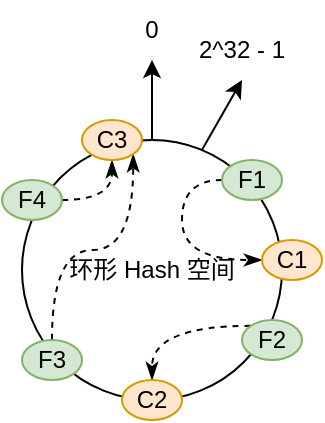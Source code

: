 <mxfile version="22.1.21" type="device" pages="7">
  <diagram name="第 1 页" id="7RT-A2x196tDRc7NvJxO">
    <mxGraphModel dx="690" dy="669" grid="1" gridSize="10" guides="1" tooltips="1" connect="1" arrows="1" fold="1" page="1" pageScale="1" pageWidth="827" pageHeight="1169" math="0" shadow="0">
      <root>
        <mxCell id="0" />
        <mxCell id="1" parent="0" />
        <mxCell id="qVjcu_orwlr8iD31ImXi-3" style="edgeStyle=orthogonalEdgeStyle;rounded=0;orthogonalLoop=1;jettySize=auto;html=1;exitX=0.5;exitY=0;exitDx=0;exitDy=0;" edge="1" parent="1" source="qVjcu_orwlr8iD31ImXi-1">
          <mxGeometry relative="1" as="geometry">
            <mxPoint x="375" y="240" as="targetPoint" />
          </mxGeometry>
        </mxCell>
        <mxCell id="qVjcu_orwlr8iD31ImXi-1" value="" style="ellipse;whiteSpace=wrap;html=1;aspect=fixed;" vertex="1" parent="1">
          <mxGeometry x="310" y="280" width="130" height="130" as="geometry" />
        </mxCell>
        <mxCell id="qVjcu_orwlr8iD31ImXi-2" value="环形 Hash 空间" style="text;html=1;strokeColor=none;fillColor=none;align=center;verticalAlign=middle;whiteSpace=wrap;rounded=0;" vertex="1" parent="1">
          <mxGeometry x="330" y="330" width="90" height="30" as="geometry" />
        </mxCell>
        <mxCell id="qVjcu_orwlr8iD31ImXi-5" value="0" style="text;html=1;strokeColor=none;fillColor=none;align=center;verticalAlign=middle;whiteSpace=wrap;rounded=0;" vertex="1" parent="1">
          <mxGeometry x="345" y="210" width="60" height="30" as="geometry" />
        </mxCell>
        <mxCell id="qVjcu_orwlr8iD31ImXi-6" value="2^32 - 1" style="text;html=1;strokeColor=none;fillColor=none;align=center;verticalAlign=middle;whiteSpace=wrap;rounded=0;" vertex="1" parent="1">
          <mxGeometry x="390" y="220" width="60" height="30" as="geometry" />
        </mxCell>
        <mxCell id="qVjcu_orwlr8iD31ImXi-7" value="" style="endArrow=classic;html=1;rounded=0;exitX=0.692;exitY=0.038;exitDx=0;exitDy=0;exitPerimeter=0;" edge="1" parent="1" source="qVjcu_orwlr8iD31ImXi-1">
          <mxGeometry width="50" height="50" relative="1" as="geometry">
            <mxPoint x="330" y="370" as="sourcePoint" />
            <mxPoint x="420" y="250" as="targetPoint" />
          </mxGeometry>
        </mxCell>
        <mxCell id="qVjcu_orwlr8iD31ImXi-25" style="edgeStyle=orthogonalEdgeStyle;rounded=0;orthogonalLoop=1;jettySize=auto;html=1;exitX=0;exitY=0.5;exitDx=0;exitDy=0;entryX=0;entryY=0.5;entryDx=0;entryDy=0;curved=1;dashed=1;endArrow=classicThin;endFill=1;" edge="1" parent="1" source="qVjcu_orwlr8iD31ImXi-9" target="qVjcu_orwlr8iD31ImXi-13">
          <mxGeometry relative="1" as="geometry" />
        </mxCell>
        <mxCell id="qVjcu_orwlr8iD31ImXi-9" value="F1" style="ellipse;whiteSpace=wrap;html=1;fillColor=#d5e8d4;strokeColor=#82b366;" vertex="1" parent="1">
          <mxGeometry x="410" y="290" width="30" height="20" as="geometry" />
        </mxCell>
        <mxCell id="qVjcu_orwlr8iD31ImXi-26" style="edgeStyle=orthogonalEdgeStyle;rounded=0;orthogonalLoop=1;jettySize=auto;html=1;exitX=0;exitY=0;exitDx=0;exitDy=0;entryX=0.5;entryY=0;entryDx=0;entryDy=0;dashed=1;curved=1;endArrow=classicThin;endFill=1;" edge="1" parent="1" source="qVjcu_orwlr8iD31ImXi-10" target="qVjcu_orwlr8iD31ImXi-14">
          <mxGeometry relative="1" as="geometry" />
        </mxCell>
        <mxCell id="qVjcu_orwlr8iD31ImXi-10" value="F2" style="ellipse;whiteSpace=wrap;html=1;fillColor=#d5e8d4;strokeColor=#82b366;" vertex="1" parent="1">
          <mxGeometry x="420" y="370" width="30" height="20" as="geometry" />
        </mxCell>
        <mxCell id="qVjcu_orwlr8iD31ImXi-24" style="edgeStyle=orthogonalEdgeStyle;rounded=0;orthogonalLoop=1;jettySize=auto;html=1;exitX=0.5;exitY=0;exitDx=0;exitDy=0;entryX=1;entryY=1;entryDx=0;entryDy=0;dashed=1;curved=1;endArrow=classicThin;endFill=1;" edge="1" parent="1" source="qVjcu_orwlr8iD31ImXi-11" target="qVjcu_orwlr8iD31ImXi-15">
          <mxGeometry relative="1" as="geometry" />
        </mxCell>
        <mxCell id="qVjcu_orwlr8iD31ImXi-11" value="F3" style="ellipse;whiteSpace=wrap;html=1;fillColor=#d5e8d4;strokeColor=#82b366;" vertex="1" parent="1">
          <mxGeometry x="310" y="380" width="30" height="20" as="geometry" />
        </mxCell>
        <mxCell id="qVjcu_orwlr8iD31ImXi-23" style="edgeStyle=orthogonalEdgeStyle;rounded=0;orthogonalLoop=1;jettySize=auto;html=1;exitX=1;exitY=0.5;exitDx=0;exitDy=0;entryX=0.5;entryY=1;entryDx=0;entryDy=0;curved=1;dashed=1;endArrow=classicThin;endFill=1;" edge="1" parent="1" source="qVjcu_orwlr8iD31ImXi-12" target="qVjcu_orwlr8iD31ImXi-15">
          <mxGeometry relative="1" as="geometry" />
        </mxCell>
        <mxCell id="qVjcu_orwlr8iD31ImXi-12" value="F4" style="ellipse;whiteSpace=wrap;html=1;fillColor=#d5e8d4;strokeColor=#82b366;" vertex="1" parent="1">
          <mxGeometry x="300" y="300" width="30" height="20" as="geometry" />
        </mxCell>
        <mxCell id="qVjcu_orwlr8iD31ImXi-13" value="C1" style="ellipse;whiteSpace=wrap;html=1;fillColor=#ffe6cc;strokeColor=#d79b00;" vertex="1" parent="1">
          <mxGeometry x="430" y="330" width="30" height="20" as="geometry" />
        </mxCell>
        <mxCell id="qVjcu_orwlr8iD31ImXi-14" value="C2" style="ellipse;whiteSpace=wrap;html=1;fillColor=#ffe6cc;strokeColor=#d79b00;" vertex="1" parent="1">
          <mxGeometry x="360" y="400" width="30" height="20" as="geometry" />
        </mxCell>
        <mxCell id="qVjcu_orwlr8iD31ImXi-15" value="C3" style="ellipse;whiteSpace=wrap;html=1;fillColor=#ffe6cc;strokeColor=#d79b00;" vertex="1" parent="1">
          <mxGeometry x="340" y="270" width="30" height="20" as="geometry" />
        </mxCell>
      </root>
    </mxGraphModel>
  </diagram>
  <diagram id="5KVMffLRVkKbKDs6k12g" name="第 2 页">
    <mxGraphModel dx="690" dy="669" grid="1" gridSize="10" guides="1" tooltips="1" connect="1" arrows="1" fold="1" page="1" pageScale="1" pageWidth="827" pageHeight="1169" math="0" shadow="0">
      <root>
        <mxCell id="0" />
        <mxCell id="1" parent="0" />
        <mxCell id="YKao_FRafX6baycP1nrq-1" style="edgeStyle=orthogonalEdgeStyle;rounded=0;orthogonalLoop=1;jettySize=auto;html=1;exitX=0.5;exitY=0;exitDx=0;exitDy=0;" edge="1" parent="1" source="YKao_FRafX6baycP1nrq-2">
          <mxGeometry relative="1" as="geometry">
            <mxPoint x="375" y="240" as="targetPoint" />
          </mxGeometry>
        </mxCell>
        <mxCell id="YKao_FRafX6baycP1nrq-2" value="" style="ellipse;whiteSpace=wrap;html=1;aspect=fixed;" vertex="1" parent="1">
          <mxGeometry x="310" y="280" width="130" height="130" as="geometry" />
        </mxCell>
        <mxCell id="YKao_FRafX6baycP1nrq-3" value="环形 Hash 空间" style="text;html=1;strokeColor=none;fillColor=none;align=center;verticalAlign=middle;whiteSpace=wrap;rounded=0;" vertex="1" parent="1">
          <mxGeometry x="330" y="330" width="90" height="30" as="geometry" />
        </mxCell>
        <mxCell id="YKao_FRafX6baycP1nrq-4" value="0" style="text;html=1;strokeColor=none;fillColor=none;align=center;verticalAlign=middle;whiteSpace=wrap;rounded=0;" vertex="1" parent="1">
          <mxGeometry x="345" y="210" width="60" height="30" as="geometry" />
        </mxCell>
        <mxCell id="YKao_FRafX6baycP1nrq-5" value="2^32 - 1" style="text;html=1;strokeColor=none;fillColor=none;align=center;verticalAlign=middle;whiteSpace=wrap;rounded=0;" vertex="1" parent="1">
          <mxGeometry x="390" y="220" width="60" height="30" as="geometry" />
        </mxCell>
        <mxCell id="YKao_FRafX6baycP1nrq-6" value="" style="endArrow=classic;html=1;rounded=0;exitX=0.692;exitY=0.038;exitDx=0;exitDy=0;exitPerimeter=0;" edge="1" parent="1" source="YKao_FRafX6baycP1nrq-2">
          <mxGeometry width="50" height="50" relative="1" as="geometry">
            <mxPoint x="330" y="370" as="sourcePoint" />
            <mxPoint x="420" y="250" as="targetPoint" />
          </mxGeometry>
        </mxCell>
        <mxCell id="YKao_FRafX6baycP1nrq-7" style="edgeStyle=orthogonalEdgeStyle;rounded=0;orthogonalLoop=1;jettySize=auto;html=1;exitX=0;exitY=0.5;exitDx=0;exitDy=0;entryX=0;entryY=0;entryDx=0;entryDy=0;curved=1;dashed=1;endArrow=classicThin;endFill=1;" edge="1" parent="1" source="YKao_FRafX6baycP1nrq-8" target="YKao_FRafX6baycP1nrq-16">
          <mxGeometry relative="1" as="geometry" />
        </mxCell>
        <mxCell id="YKao_FRafX6baycP1nrq-8" value="F1" style="ellipse;whiteSpace=wrap;html=1;fillColor=#d5e8d4;strokeColor=#82b366;" vertex="1" parent="1">
          <mxGeometry x="410" y="290" width="30" height="20" as="geometry" />
        </mxCell>
        <mxCell id="YKao_FRafX6baycP1nrq-9" style="edgeStyle=orthogonalEdgeStyle;rounded=0;orthogonalLoop=1;jettySize=auto;html=1;exitX=0;exitY=0;exitDx=0;exitDy=0;entryX=0.5;entryY=0;entryDx=0;entryDy=0;dashed=1;curved=1;endArrow=classicThin;endFill=1;" edge="1" parent="1" source="YKao_FRafX6baycP1nrq-10" target="YKao_FRafX6baycP1nrq-16">
          <mxGeometry relative="1" as="geometry" />
        </mxCell>
        <mxCell id="YKao_FRafX6baycP1nrq-10" value="F2" style="ellipse;whiteSpace=wrap;html=1;fillColor=#d5e8d4;strokeColor=#82b366;" vertex="1" parent="1">
          <mxGeometry x="420" y="370" width="30" height="20" as="geometry" />
        </mxCell>
        <mxCell id="YKao_FRafX6baycP1nrq-11" style="edgeStyle=orthogonalEdgeStyle;rounded=0;orthogonalLoop=1;jettySize=auto;html=1;exitX=0.5;exitY=0;exitDx=0;exitDy=0;entryX=1;entryY=1;entryDx=0;entryDy=0;dashed=1;curved=1;endArrow=classicThin;endFill=1;" edge="1" parent="1" source="YKao_FRafX6baycP1nrq-12" target="YKao_FRafX6baycP1nrq-17">
          <mxGeometry relative="1" as="geometry" />
        </mxCell>
        <mxCell id="YKao_FRafX6baycP1nrq-12" value="F3" style="ellipse;whiteSpace=wrap;html=1;fillColor=#d5e8d4;strokeColor=#82b366;" vertex="1" parent="1">
          <mxGeometry x="310" y="380" width="30" height="20" as="geometry" />
        </mxCell>
        <mxCell id="YKao_FRafX6baycP1nrq-13" style="edgeStyle=orthogonalEdgeStyle;rounded=0;orthogonalLoop=1;jettySize=auto;html=1;exitX=1;exitY=0.5;exitDx=0;exitDy=0;entryX=0.5;entryY=1;entryDx=0;entryDy=0;curved=1;dashed=1;endArrow=classicThin;endFill=1;" edge="1" parent="1" source="YKao_FRafX6baycP1nrq-14" target="YKao_FRafX6baycP1nrq-17">
          <mxGeometry relative="1" as="geometry" />
        </mxCell>
        <mxCell id="YKao_FRafX6baycP1nrq-14" value="F4" style="ellipse;whiteSpace=wrap;html=1;fillColor=#d5e8d4;strokeColor=#82b366;" vertex="1" parent="1">
          <mxGeometry x="300" y="300" width="30" height="20" as="geometry" />
        </mxCell>
        <mxCell id="YKao_FRafX6baycP1nrq-15" value="C1" style="ellipse;whiteSpace=wrap;html=1;fillColor=#f5f5f5;strokeColor=#666666;fontColor=#333333;" vertex="1" parent="1">
          <mxGeometry x="430" y="330" width="30" height="20" as="geometry" />
        </mxCell>
        <mxCell id="YKao_FRafX6baycP1nrq-16" value="C2" style="ellipse;whiteSpace=wrap;html=1;fillColor=#ffe6cc;strokeColor=#d79b00;" vertex="1" parent="1">
          <mxGeometry x="360" y="400" width="30" height="20" as="geometry" />
        </mxCell>
        <mxCell id="YKao_FRafX6baycP1nrq-17" value="C3" style="ellipse;whiteSpace=wrap;html=1;fillColor=#ffe6cc;strokeColor=#d79b00;" vertex="1" parent="1">
          <mxGeometry x="340" y="270" width="30" height="20" as="geometry" />
        </mxCell>
        <mxCell id="YKao_FRafX6baycP1nrq-18" value="C1 宕机&lt;br&gt;摘除节点" style="text;html=1;strokeColor=none;fillColor=none;align=center;verticalAlign=middle;whiteSpace=wrap;rounded=0;" vertex="1" parent="1">
          <mxGeometry x="460" y="325" width="60" height="30" as="geometry" />
        </mxCell>
      </root>
    </mxGraphModel>
  </diagram>
  <diagram id="Dj4DrGOzJp7w6wtMYpVx" name="第 3 页">
    <mxGraphModel dx="690" dy="669" grid="1" gridSize="10" guides="1" tooltips="1" connect="1" arrows="1" fold="1" page="1" pageScale="1" pageWidth="827" pageHeight="1169" math="0" shadow="0">
      <root>
        <mxCell id="0" />
        <mxCell id="1" parent="0" />
        <mxCell id="uck6pMvDtRB_QYlou0p2-1" style="edgeStyle=orthogonalEdgeStyle;rounded=0;orthogonalLoop=1;jettySize=auto;html=1;exitX=0.5;exitY=0;exitDx=0;exitDy=0;" edge="1" parent="1" source="uck6pMvDtRB_QYlou0p2-2">
          <mxGeometry relative="1" as="geometry">
            <mxPoint x="375" y="240" as="targetPoint" />
          </mxGeometry>
        </mxCell>
        <mxCell id="uck6pMvDtRB_QYlou0p2-2" value="" style="ellipse;whiteSpace=wrap;html=1;aspect=fixed;" vertex="1" parent="1">
          <mxGeometry x="310" y="280" width="130" height="130" as="geometry" />
        </mxCell>
        <mxCell id="uck6pMvDtRB_QYlou0p2-3" value="环形 Hash 空间" style="text;html=1;strokeColor=none;fillColor=none;align=center;verticalAlign=middle;whiteSpace=wrap;rounded=0;" vertex="1" parent="1">
          <mxGeometry x="330" y="330" width="90" height="30" as="geometry" />
        </mxCell>
        <mxCell id="uck6pMvDtRB_QYlou0p2-4" value="0" style="text;html=1;strokeColor=none;fillColor=none;align=center;verticalAlign=middle;whiteSpace=wrap;rounded=0;" vertex="1" parent="1">
          <mxGeometry x="345" y="210" width="60" height="30" as="geometry" />
        </mxCell>
        <mxCell id="uck6pMvDtRB_QYlou0p2-5" value="2^32 - 1" style="text;html=1;strokeColor=none;fillColor=none;align=center;verticalAlign=middle;whiteSpace=wrap;rounded=0;" vertex="1" parent="1">
          <mxGeometry x="390" y="220" width="60" height="30" as="geometry" />
        </mxCell>
        <mxCell id="uck6pMvDtRB_QYlou0p2-6" value="" style="endArrow=classic;html=1;rounded=0;exitX=0.692;exitY=0.038;exitDx=0;exitDy=0;exitPerimeter=0;" edge="1" parent="1" source="uck6pMvDtRB_QYlou0p2-2">
          <mxGeometry width="50" height="50" relative="1" as="geometry">
            <mxPoint x="330" y="370" as="sourcePoint" />
            <mxPoint x="420" y="250" as="targetPoint" />
          </mxGeometry>
        </mxCell>
        <mxCell id="uck6pMvDtRB_QYlou0p2-7" style="edgeStyle=orthogonalEdgeStyle;rounded=0;orthogonalLoop=1;jettySize=auto;html=1;exitX=0;exitY=0.5;exitDx=0;exitDy=0;entryX=0;entryY=0.5;entryDx=0;entryDy=0;curved=1;dashed=1;endArrow=classicThin;endFill=1;" edge="1" parent="1" source="uck6pMvDtRB_QYlou0p2-8" target="uck6pMvDtRB_QYlou0p2-15">
          <mxGeometry relative="1" as="geometry" />
        </mxCell>
        <mxCell id="uck6pMvDtRB_QYlou0p2-8" value="F1" style="ellipse;whiteSpace=wrap;html=1;fillColor=#d5e8d4;strokeColor=#82b366;" vertex="1" parent="1">
          <mxGeometry x="410" y="290" width="30" height="20" as="geometry" />
        </mxCell>
        <mxCell id="uck6pMvDtRB_QYlou0p2-9" style="edgeStyle=orthogonalEdgeStyle;rounded=0;orthogonalLoop=1;jettySize=auto;html=1;exitX=0;exitY=0;exitDx=0;exitDy=0;entryX=0.5;entryY=0;entryDx=0;entryDy=0;dashed=1;curved=1;endArrow=classicThin;endFill=1;" edge="1" parent="1" source="uck6pMvDtRB_QYlou0p2-10" target="uck6pMvDtRB_QYlou0p2-16">
          <mxGeometry relative="1" as="geometry" />
        </mxCell>
        <mxCell id="uck6pMvDtRB_QYlou0p2-10" value="F2" style="ellipse;whiteSpace=wrap;html=1;fillColor=#d5e8d4;strokeColor=#82b366;" vertex="1" parent="1">
          <mxGeometry x="420" y="370" width="30" height="20" as="geometry" />
        </mxCell>
        <mxCell id="uck6pMvDtRB_QYlou0p2-11" style="edgeStyle=orthogonalEdgeStyle;rounded=0;orthogonalLoop=1;jettySize=auto;html=1;exitX=0.5;exitY=0;exitDx=0;exitDy=0;entryX=1;entryY=0.5;entryDx=0;entryDy=0;dashed=1;curved=1;endArrow=classicThin;endFill=1;" edge="1" parent="1" source="uck6pMvDtRB_QYlou0p2-12" target="uck6pMvDtRB_QYlou0p2-18">
          <mxGeometry relative="1" as="geometry">
            <Array as="points">
              <mxPoint x="350" y="380" />
              <mxPoint x="350" y="350" />
            </Array>
          </mxGeometry>
        </mxCell>
        <mxCell id="uck6pMvDtRB_QYlou0p2-12" value="F3" style="ellipse;whiteSpace=wrap;html=1;fillColor=#d5e8d4;strokeColor=#82b366;" vertex="1" parent="1">
          <mxGeometry x="310" y="380" width="30" height="20" as="geometry" />
        </mxCell>
        <mxCell id="uck6pMvDtRB_QYlou0p2-13" style="edgeStyle=orthogonalEdgeStyle;rounded=0;orthogonalLoop=1;jettySize=auto;html=1;exitX=1;exitY=0.5;exitDx=0;exitDy=0;entryX=0.5;entryY=1;entryDx=0;entryDy=0;curved=1;dashed=1;endArrow=classicThin;endFill=1;" edge="1" parent="1" source="uck6pMvDtRB_QYlou0p2-14" target="uck6pMvDtRB_QYlou0p2-17">
          <mxGeometry relative="1" as="geometry" />
        </mxCell>
        <mxCell id="uck6pMvDtRB_QYlou0p2-14" value="F4" style="ellipse;whiteSpace=wrap;html=1;fillColor=#d5e8d4;strokeColor=#82b366;" vertex="1" parent="1">
          <mxGeometry x="300" y="300" width="30" height="20" as="geometry" />
        </mxCell>
        <mxCell id="uck6pMvDtRB_QYlou0p2-15" value="C1" style="ellipse;whiteSpace=wrap;html=1;fillColor=#ffe6cc;strokeColor=#d79b00;" vertex="1" parent="1">
          <mxGeometry x="430" y="330" width="30" height="20" as="geometry" />
        </mxCell>
        <mxCell id="uck6pMvDtRB_QYlou0p2-16" value="C2" style="ellipse;whiteSpace=wrap;html=1;fillColor=#ffe6cc;strokeColor=#d79b00;" vertex="1" parent="1">
          <mxGeometry x="360" y="400" width="30" height="20" as="geometry" />
        </mxCell>
        <mxCell id="uck6pMvDtRB_QYlou0p2-17" value="C3" style="ellipse;whiteSpace=wrap;html=1;fillColor=#ffe6cc;strokeColor=#d79b00;" vertex="1" parent="1">
          <mxGeometry x="340" y="270" width="30" height="20" as="geometry" />
        </mxCell>
        <mxCell id="uck6pMvDtRB_QYlou0p2-18" value="C4" style="ellipse;whiteSpace=wrap;html=1;fillColor=#ffe6cc;strokeColor=#d79b00;" vertex="1" parent="1">
          <mxGeometry x="290" y="340" width="30" height="20" as="geometry" />
        </mxCell>
      </root>
    </mxGraphModel>
  </diagram>
  <diagram id="DjKMuKKgRcvaukufR7tV" name="第 4 页">
    <mxGraphModel dx="690" dy="669" grid="1" gridSize="10" guides="1" tooltips="1" connect="1" arrows="1" fold="1" page="1" pageScale="1" pageWidth="827" pageHeight="1169" math="0" shadow="0">
      <root>
        <mxCell id="0" />
        <mxCell id="1" parent="0" />
        <mxCell id="7Bt0YS9L6A7gNUwBivGn-1" style="edgeStyle=orthogonalEdgeStyle;rounded=0;orthogonalLoop=1;jettySize=auto;html=1;exitX=0.5;exitY=0;exitDx=0;exitDy=0;" edge="1" parent="1" source="7Bt0YS9L6A7gNUwBivGn-2">
          <mxGeometry relative="1" as="geometry">
            <mxPoint x="375" y="240" as="targetPoint" />
          </mxGeometry>
        </mxCell>
        <mxCell id="7Bt0YS9L6A7gNUwBivGn-2" value="" style="ellipse;whiteSpace=wrap;html=1;aspect=fixed;" vertex="1" parent="1">
          <mxGeometry x="310" y="280" width="130" height="130" as="geometry" />
        </mxCell>
        <mxCell id="7Bt0YS9L6A7gNUwBivGn-3" value="环形 Hash 空间" style="text;html=1;strokeColor=none;fillColor=none;align=center;verticalAlign=middle;whiteSpace=wrap;rounded=0;" vertex="1" parent="1">
          <mxGeometry x="330" y="330" width="90" height="30" as="geometry" />
        </mxCell>
        <mxCell id="7Bt0YS9L6A7gNUwBivGn-4" value="0" style="text;html=1;strokeColor=none;fillColor=none;align=center;verticalAlign=middle;whiteSpace=wrap;rounded=0;" vertex="1" parent="1">
          <mxGeometry x="345" y="210" width="60" height="30" as="geometry" />
        </mxCell>
        <mxCell id="7Bt0YS9L6A7gNUwBivGn-5" value="2^32 - 1" style="text;html=1;strokeColor=none;fillColor=none;align=center;verticalAlign=middle;whiteSpace=wrap;rounded=0;" vertex="1" parent="1">
          <mxGeometry x="390" y="220" width="60" height="30" as="geometry" />
        </mxCell>
        <mxCell id="7Bt0YS9L6A7gNUwBivGn-6" value="" style="endArrow=classic;html=1;rounded=0;exitX=0.692;exitY=0.038;exitDx=0;exitDy=0;exitPerimeter=0;" edge="1" parent="1" source="7Bt0YS9L6A7gNUwBivGn-2">
          <mxGeometry width="50" height="50" relative="1" as="geometry">
            <mxPoint x="330" y="370" as="sourcePoint" />
            <mxPoint x="420" y="250" as="targetPoint" />
          </mxGeometry>
        </mxCell>
        <mxCell id="7Bt0YS9L6A7gNUwBivGn-7" style="edgeStyle=orthogonalEdgeStyle;rounded=0;orthogonalLoop=1;jettySize=auto;html=1;exitX=0;exitY=0.5;exitDx=0;exitDy=0;entryX=0;entryY=0.5;entryDx=0;entryDy=0;curved=1;dashed=1;endArrow=classicThin;endFill=1;" edge="1" parent="1" source="7Bt0YS9L6A7gNUwBivGn-8" target="7Bt0YS9L6A7gNUwBivGn-15">
          <mxGeometry relative="1" as="geometry" />
        </mxCell>
        <mxCell id="7Bt0YS9L6A7gNUwBivGn-8" value="F1" style="ellipse;whiteSpace=wrap;html=1;fillColor=#d5e8d4;strokeColor=#82b366;" vertex="1" parent="1">
          <mxGeometry x="410" y="290" width="30" height="20" as="geometry" />
        </mxCell>
        <mxCell id="7Bt0YS9L6A7gNUwBivGn-9" style="edgeStyle=orthogonalEdgeStyle;rounded=0;orthogonalLoop=1;jettySize=auto;html=1;exitX=0;exitY=0;exitDx=0;exitDy=0;dashed=1;curved=1;endArrow=classicThin;endFill=1;entryX=1;entryY=1;entryDx=0;entryDy=0;" edge="1" parent="1" source="7Bt0YS9L6A7gNUwBivGn-10" target="7Bt0YS9L6A7gNUwBivGn-17">
          <mxGeometry relative="1" as="geometry">
            <mxPoint x="360" y="300" as="targetPoint" />
          </mxGeometry>
        </mxCell>
        <mxCell id="7Bt0YS9L6A7gNUwBivGn-10" value="F2" style="ellipse;whiteSpace=wrap;html=1;fillColor=#d5e8d4;strokeColor=#82b366;" vertex="1" parent="1">
          <mxGeometry x="420" y="370" width="30" height="20" as="geometry" />
        </mxCell>
        <mxCell id="7Bt0YS9L6A7gNUwBivGn-11" style="edgeStyle=orthogonalEdgeStyle;rounded=0;orthogonalLoop=1;jettySize=auto;html=1;exitX=0.5;exitY=0;exitDx=0;exitDy=0;entryX=0.5;entryY=1;entryDx=0;entryDy=0;dashed=1;curved=1;endArrow=classicThin;endFill=1;" edge="1" parent="1" source="7Bt0YS9L6A7gNUwBivGn-12" target="7Bt0YS9L6A7gNUwBivGn-17">
          <mxGeometry relative="1" as="geometry" />
        </mxCell>
        <mxCell id="7Bt0YS9L6A7gNUwBivGn-12" value="F3" style="ellipse;whiteSpace=wrap;html=1;fillColor=#d5e8d4;strokeColor=#82b366;" vertex="1" parent="1">
          <mxGeometry x="310" y="380" width="30" height="20" as="geometry" />
        </mxCell>
        <mxCell id="7Bt0YS9L6A7gNUwBivGn-13" style="edgeStyle=orthogonalEdgeStyle;rounded=0;orthogonalLoop=1;jettySize=auto;html=1;exitX=1;exitY=0.5;exitDx=0;exitDy=0;entryX=0;entryY=1;entryDx=0;entryDy=0;curved=1;dashed=1;endArrow=classicThin;endFill=1;" edge="1" parent="1" source="7Bt0YS9L6A7gNUwBivGn-14" target="7Bt0YS9L6A7gNUwBivGn-17">
          <mxGeometry relative="1" as="geometry" />
        </mxCell>
        <mxCell id="7Bt0YS9L6A7gNUwBivGn-14" value="F4" style="ellipse;whiteSpace=wrap;html=1;fillColor=#d5e8d4;strokeColor=#82b366;" vertex="1" parent="1">
          <mxGeometry x="300" y="300" width="30" height="20" as="geometry" />
        </mxCell>
        <mxCell id="7Bt0YS9L6A7gNUwBivGn-15" value="C1" style="ellipse;whiteSpace=wrap;html=1;fillColor=#ffe6cc;strokeColor=#d79b00;" vertex="1" parent="1">
          <mxGeometry x="430" y="330" width="30" height="20" as="geometry" />
        </mxCell>
        <mxCell id="7Bt0YS9L6A7gNUwBivGn-16" value="C2" style="ellipse;whiteSpace=wrap;html=1;fillColor=#f5f5f5;strokeColor=#666666;fontColor=#333333;" vertex="1" parent="1">
          <mxGeometry x="360" y="400" width="30" height="20" as="geometry" />
        </mxCell>
        <mxCell id="7Bt0YS9L6A7gNUwBivGn-17" value="C3" style="ellipse;whiteSpace=wrap;html=1;fillColor=#ffe6cc;strokeColor=#d79b00;" vertex="1" parent="1">
          <mxGeometry x="340" y="270" width="30" height="20" as="geometry" />
        </mxCell>
        <mxCell id="gnLTC_npADNgIFrUc21k-1" value="C2 宕机&lt;br&gt;摘除节点" style="text;html=1;strokeColor=none;fillColor=none;align=center;verticalAlign=middle;whiteSpace=wrap;rounded=0;" vertex="1" parent="1">
          <mxGeometry x="345" y="420" width="60" height="30" as="geometry" />
        </mxCell>
      </root>
    </mxGraphModel>
  </diagram>
  <diagram id="46P4LFMJdzFxSfOJRhQ7" name="第 5 页">
    <mxGraphModel dx="690" dy="669" grid="1" gridSize="10" guides="1" tooltips="1" connect="1" arrows="1" fold="1" page="1" pageScale="1" pageWidth="827" pageHeight="1169" math="0" shadow="0">
      <root>
        <mxCell id="0" />
        <mxCell id="1" parent="0" />
        <mxCell id="LZtvuwCvgc8B9TzXAMR_-1" style="edgeStyle=orthogonalEdgeStyle;rounded=0;orthogonalLoop=1;jettySize=auto;html=1;exitX=0.5;exitY=0;exitDx=0;exitDy=0;" edge="1" parent="1" source="LZtvuwCvgc8B9TzXAMR_-2">
          <mxGeometry relative="1" as="geometry">
            <mxPoint x="375" y="240" as="targetPoint" />
          </mxGeometry>
        </mxCell>
        <mxCell id="LZtvuwCvgc8B9TzXAMR_-2" value="" style="ellipse;whiteSpace=wrap;html=1;aspect=fixed;" vertex="1" parent="1">
          <mxGeometry x="310" y="280" width="130" height="130" as="geometry" />
        </mxCell>
        <mxCell id="LZtvuwCvgc8B9TzXAMR_-3" value="环形 Hash 空间" style="text;html=1;strokeColor=none;fillColor=none;align=center;verticalAlign=middle;whiteSpace=wrap;rounded=0;" vertex="1" parent="1">
          <mxGeometry x="330" y="330" width="90" height="30" as="geometry" />
        </mxCell>
        <mxCell id="LZtvuwCvgc8B9TzXAMR_-4" value="0" style="text;html=1;strokeColor=none;fillColor=none;align=center;verticalAlign=middle;whiteSpace=wrap;rounded=0;" vertex="1" parent="1">
          <mxGeometry x="345" y="210" width="60" height="30" as="geometry" />
        </mxCell>
        <mxCell id="LZtvuwCvgc8B9TzXAMR_-5" value="2^32 - 1" style="text;html=1;strokeColor=none;fillColor=none;align=center;verticalAlign=middle;whiteSpace=wrap;rounded=0;" vertex="1" parent="1">
          <mxGeometry x="390" y="220" width="60" height="30" as="geometry" />
        </mxCell>
        <mxCell id="LZtvuwCvgc8B9TzXAMR_-6" value="" style="endArrow=classic;html=1;rounded=0;exitX=0.692;exitY=0.038;exitDx=0;exitDy=0;exitPerimeter=0;" edge="1" parent="1" source="LZtvuwCvgc8B9TzXAMR_-2">
          <mxGeometry width="50" height="50" relative="1" as="geometry">
            <mxPoint x="330" y="370" as="sourcePoint" />
            <mxPoint x="420" y="250" as="targetPoint" />
          </mxGeometry>
        </mxCell>
        <mxCell id="LZtvuwCvgc8B9TzXAMR_-8" value="C1" style="ellipse;whiteSpace=wrap;html=1;fillColor=#ffe6cc;strokeColor=#d79b00;" vertex="1" parent="1">
          <mxGeometry x="410" y="290" width="30" height="20" as="geometry" />
        </mxCell>
        <mxCell id="LZtvuwCvgc8B9TzXAMR_-10" value="C3" style="ellipse;whiteSpace=wrap;html=1;fillColor=#ffe6cc;strokeColor=#d79b00;" vertex="1" parent="1">
          <mxGeometry x="420" y="370" width="30" height="20" as="geometry" />
        </mxCell>
        <mxCell id="LZtvuwCvgc8B9TzXAMR_-19" style="edgeStyle=orthogonalEdgeStyle;rounded=0;orthogonalLoop=1;jettySize=auto;html=1;exitX=0.5;exitY=0;exitDx=0;exitDy=0;entryX=0;entryY=1;entryDx=0;entryDy=0;curved=1;endArrow=classicThin;endFill=1;dashed=1;" edge="1" parent="1" source="LZtvuwCvgc8B9TzXAMR_-12" target="LZtvuwCvgc8B9TzXAMR_-8">
          <mxGeometry relative="1" as="geometry" />
        </mxCell>
        <mxCell id="LZtvuwCvgc8B9TzXAMR_-12" value="F2" style="ellipse;whiteSpace=wrap;html=1;fillColor=#d5e8d4;strokeColor=#82b366;" vertex="1" parent="1">
          <mxGeometry x="310" y="380" width="30" height="20" as="geometry" />
        </mxCell>
        <mxCell id="LZtvuwCvgc8B9TzXAMR_-20" style="edgeStyle=orthogonalEdgeStyle;rounded=0;orthogonalLoop=1;jettySize=auto;html=1;exitX=1;exitY=0.5;exitDx=0;exitDy=0;entryX=0;entryY=1;entryDx=0;entryDy=0;curved=1;dashed=1;endArrow=classicThin;endFill=1;" edge="1" parent="1" source="LZtvuwCvgc8B9TzXAMR_-14" target="LZtvuwCvgc8B9TzXAMR_-8">
          <mxGeometry relative="1" as="geometry" />
        </mxCell>
        <mxCell id="LZtvuwCvgc8B9TzXAMR_-14" value="F3" style="ellipse;whiteSpace=wrap;html=1;fillColor=#d5e8d4;strokeColor=#82b366;" vertex="1" parent="1">
          <mxGeometry x="300" y="300" width="30" height="20" as="geometry" />
        </mxCell>
        <mxCell id="LZtvuwCvgc8B9TzXAMR_-15" value="C2" style="ellipse;whiteSpace=wrap;html=1;fillColor=#ffe6cc;strokeColor=#d79b00;" vertex="1" parent="1">
          <mxGeometry x="430" y="330" width="30" height="20" as="geometry" />
        </mxCell>
        <mxCell id="LZtvuwCvgc8B9TzXAMR_-18" style="edgeStyle=orthogonalEdgeStyle;rounded=0;orthogonalLoop=1;jettySize=auto;html=1;exitX=0.5;exitY=0;exitDx=0;exitDy=0;entryX=0.5;entryY=1;entryDx=0;entryDy=0;curved=1;dashed=1;endArrow=classicThin;endFill=1;" edge="1" parent="1" source="LZtvuwCvgc8B9TzXAMR_-16" target="LZtvuwCvgc8B9TzXAMR_-8">
          <mxGeometry relative="1" as="geometry" />
        </mxCell>
        <mxCell id="LZtvuwCvgc8B9TzXAMR_-16" value="F1" style="ellipse;whiteSpace=wrap;html=1;fillColor=#d5e8d4;strokeColor=#82b366;" vertex="1" parent="1">
          <mxGeometry x="360" y="400" width="30" height="20" as="geometry" />
        </mxCell>
        <mxCell id="LZtvuwCvgc8B9TzXAMR_-21" style="edgeStyle=orthogonalEdgeStyle;rounded=0;orthogonalLoop=1;jettySize=auto;html=1;exitX=1;exitY=1;exitDx=0;exitDy=0;entryX=0;entryY=0.5;entryDx=0;entryDy=0;curved=1;endArrow=classicThin;endFill=1;dashed=1;" edge="1" parent="1" source="LZtvuwCvgc8B9TzXAMR_-17" target="LZtvuwCvgc8B9TzXAMR_-8">
          <mxGeometry relative="1" as="geometry" />
        </mxCell>
        <mxCell id="LZtvuwCvgc8B9TzXAMR_-17" value="F4" style="ellipse;whiteSpace=wrap;html=1;fillColor=#d5e8d4;strokeColor=#82b366;" vertex="1" parent="1">
          <mxGeometry x="340" y="270" width="30" height="20" as="geometry" />
        </mxCell>
      </root>
    </mxGraphModel>
  </diagram>
  <diagram id="ATMB6tJzHybDKsjN4Ho0" name="第 6 页">
    <mxGraphModel dx="690" dy="669" grid="1" gridSize="10" guides="1" tooltips="1" connect="1" arrows="1" fold="1" page="1" pageScale="1" pageWidth="827" pageHeight="1169" math="0" shadow="0">
      <root>
        <mxCell id="0" />
        <mxCell id="1" parent="0" />
        <mxCell id="1ZgghK_T12NUH7L1KVpU-1" style="edgeStyle=orthogonalEdgeStyle;rounded=0;orthogonalLoop=1;jettySize=auto;html=1;exitX=0.5;exitY=0;exitDx=0;exitDy=0;" edge="1" parent="1" source="1ZgghK_T12NUH7L1KVpU-2">
          <mxGeometry relative="1" as="geometry">
            <mxPoint x="375" y="240" as="targetPoint" />
          </mxGeometry>
        </mxCell>
        <mxCell id="1ZgghK_T12NUH7L1KVpU-2" value="" style="ellipse;whiteSpace=wrap;html=1;aspect=fixed;" vertex="1" parent="1">
          <mxGeometry x="310" y="280" width="130" height="130" as="geometry" />
        </mxCell>
        <mxCell id="1ZgghK_T12NUH7L1KVpU-3" value="环形 Hash 空间" style="text;html=1;strokeColor=none;fillColor=none;align=center;verticalAlign=middle;whiteSpace=wrap;rounded=0;" vertex="1" parent="1">
          <mxGeometry x="330" y="330" width="90" height="30" as="geometry" />
        </mxCell>
        <mxCell id="1ZgghK_T12NUH7L1KVpU-4" value="0" style="text;html=1;strokeColor=none;fillColor=none;align=center;verticalAlign=middle;whiteSpace=wrap;rounded=0;" vertex="1" parent="1">
          <mxGeometry x="345" y="210" width="60" height="30" as="geometry" />
        </mxCell>
        <mxCell id="1ZgghK_T12NUH7L1KVpU-5" value="2^32 - 1" style="text;html=1;strokeColor=none;fillColor=none;align=center;verticalAlign=middle;whiteSpace=wrap;rounded=0;" vertex="1" parent="1">
          <mxGeometry x="390" y="220" width="60" height="30" as="geometry" />
        </mxCell>
        <mxCell id="1ZgghK_T12NUH7L1KVpU-6" value="" style="endArrow=classic;html=1;rounded=0;exitX=0.692;exitY=0.038;exitDx=0;exitDy=0;exitPerimeter=0;" edge="1" parent="1" source="1ZgghK_T12NUH7L1KVpU-2">
          <mxGeometry width="50" height="50" relative="1" as="geometry">
            <mxPoint x="330" y="370" as="sourcePoint" />
            <mxPoint x="420" y="250" as="targetPoint" />
          </mxGeometry>
        </mxCell>
        <mxCell id="1ZgghK_T12NUH7L1KVpU-7" value="C1" style="ellipse;whiteSpace=wrap;html=1;fillColor=#ffe6cc;strokeColor=#d79b00;" vertex="1" parent="1">
          <mxGeometry x="410" y="290" width="30" height="20" as="geometry" />
        </mxCell>
        <mxCell id="1ZgghK_T12NUH7L1KVpU-8" value="C3" style="ellipse;whiteSpace=wrap;html=1;fillColor=#ffe6cc;strokeColor=#d79b00;" vertex="1" parent="1">
          <mxGeometry x="420" y="370" width="30" height="20" as="geometry" />
        </mxCell>
        <mxCell id="1ZgghK_T12NUH7L1KVpU-23" style="edgeStyle=orthogonalEdgeStyle;rounded=0;orthogonalLoop=1;jettySize=auto;html=1;exitX=1;exitY=0;exitDx=0;exitDy=0;entryX=1;entryY=0.5;entryDx=0;entryDy=0;curved=1;endArrow=classicThin;endFill=1;dashed=1;" edge="1" parent="1" source="1ZgghK_T12NUH7L1KVpU-10" target="1ZgghK_T12NUH7L1KVpU-22">
          <mxGeometry relative="1" as="geometry">
            <Array as="points">
              <mxPoint x="350" y="383" />
              <mxPoint x="350" y="360" />
            </Array>
          </mxGeometry>
        </mxCell>
        <mxCell id="1ZgghK_T12NUH7L1KVpU-10" value="F2" style="ellipse;whiteSpace=wrap;html=1;fillColor=#d5e8d4;strokeColor=#82b366;" vertex="1" parent="1">
          <mxGeometry x="310" y="380" width="30" height="20" as="geometry" />
        </mxCell>
        <mxCell id="1ZgghK_T12NUH7L1KVpU-25" style="edgeStyle=orthogonalEdgeStyle;rounded=0;orthogonalLoop=1;jettySize=auto;html=1;exitX=1;exitY=0.5;exitDx=0;exitDy=0;entryX=1;entryY=0.5;entryDx=0;entryDy=0;curved=1;dashed=1;endArrow=classicThin;endFill=1;" edge="1" parent="1" source="1ZgghK_T12NUH7L1KVpU-12" target="1ZgghK_T12NUH7L1KVpU-24">
          <mxGeometry relative="1" as="geometry" />
        </mxCell>
        <mxCell id="1ZgghK_T12NUH7L1KVpU-12" value="F3" style="ellipse;whiteSpace=wrap;html=1;fillColor=#d5e8d4;strokeColor=#82b366;" vertex="1" parent="1">
          <mxGeometry x="300" y="320" width="30" height="20" as="geometry" />
        </mxCell>
        <mxCell id="1ZgghK_T12NUH7L1KVpU-13" value="C2" style="ellipse;whiteSpace=wrap;html=1;fillColor=#ffe6cc;strokeColor=#d79b00;" vertex="1" parent="1">
          <mxGeometry x="430" y="330" width="30" height="20" as="geometry" />
        </mxCell>
        <mxCell id="1ZgghK_T12NUH7L1KVpU-21" style="edgeStyle=orthogonalEdgeStyle;rounded=0;orthogonalLoop=1;jettySize=auto;html=1;exitX=0.5;exitY=0;exitDx=0;exitDy=0;entryX=0.5;entryY=0;entryDx=0;entryDy=0;curved=1;dashed=1;endArrow=classicThin;endFill=1;" edge="1" parent="1" source="1ZgghK_T12NUH7L1KVpU-15" target="1ZgghK_T12NUH7L1KVpU-18">
          <mxGeometry relative="1" as="geometry">
            <Array as="points">
              <mxPoint x="390" y="380" />
              <mxPoint x="355" y="380" />
            </Array>
          </mxGeometry>
        </mxCell>
        <mxCell id="1ZgghK_T12NUH7L1KVpU-15" value="F1" style="ellipse;whiteSpace=wrap;html=1;fillColor=#d5e8d4;strokeColor=#82b366;" vertex="1" parent="1">
          <mxGeometry x="375" y="400" width="30" height="20" as="geometry" />
        </mxCell>
        <mxCell id="1ZgghK_T12NUH7L1KVpU-33" style="edgeStyle=orthogonalEdgeStyle;rounded=0;orthogonalLoop=1;jettySize=auto;html=1;exitX=0.5;exitY=1;exitDx=0;exitDy=0;entryX=0;entryY=0.5;entryDx=0;entryDy=0;dashed=1;endArrow=classicThin;endFill=1;curved=1;" edge="1" parent="1" source="1ZgghK_T12NUH7L1KVpU-17" target="1ZgghK_T12NUH7L1KVpU-7">
          <mxGeometry relative="1" as="geometry">
            <Array as="points">
              <mxPoint x="355" y="300" />
            </Array>
          </mxGeometry>
        </mxCell>
        <mxCell id="1ZgghK_T12NUH7L1KVpU-17" value="F4" style="ellipse;whiteSpace=wrap;html=1;fillColor=#d5e8d4;strokeColor=#82b366;" vertex="1" parent="1">
          <mxGeometry x="340" y="270" width="30" height="20" as="geometry" />
        </mxCell>
        <mxCell id="1ZgghK_T12NUH7L1KVpU-18" value="V1" style="ellipse;whiteSpace=wrap;html=1;fillColor=#dae8fc;strokeColor=#6c8ebf;" vertex="1" parent="1">
          <mxGeometry x="340" y="400" width="30" height="20" as="geometry" />
        </mxCell>
        <mxCell id="1ZgghK_T12NUH7L1KVpU-22" value="V2" style="ellipse;whiteSpace=wrap;html=1;fillColor=#dae8fc;strokeColor=#6c8ebf;" vertex="1" parent="1">
          <mxGeometry x="300" y="350" width="30" height="20" as="geometry" />
        </mxCell>
        <mxCell id="1ZgghK_T12NUH7L1KVpU-24" value="V3" style="ellipse;whiteSpace=wrap;html=1;fillColor=#dae8fc;strokeColor=#6c8ebf;" vertex="1" parent="1">
          <mxGeometry x="310" y="290" width="30" height="20" as="geometry" />
        </mxCell>
        <mxCell id="1ZgghK_T12NUH7L1KVpU-28" style="rounded=0;orthogonalLoop=1;jettySize=auto;html=1;exitX=0.5;exitY=0;exitDx=0;exitDy=0;entryX=0.5;entryY=1;entryDx=0;entryDy=0;dashed=1;endArrow=none;endFill=0;" edge="1" parent="1" source="1ZgghK_T12NUH7L1KVpU-27" target="1ZgghK_T12NUH7L1KVpU-18">
          <mxGeometry relative="1" as="geometry" />
        </mxCell>
        <mxCell id="1ZgghK_T12NUH7L1KVpU-27" value="C1" style="ellipse;whiteSpace=wrap;html=1;fillColor=#ffe6cc;strokeColor=#d79b00;" vertex="1" parent="1">
          <mxGeometry x="320" y="430" width="30" height="20" as="geometry" />
        </mxCell>
        <mxCell id="1ZgghK_T12NUH7L1KVpU-31" style="edgeStyle=orthogonalEdgeStyle;rounded=0;orthogonalLoop=1;jettySize=auto;html=1;exitX=1;exitY=0.5;exitDx=0;exitDy=0;entryX=0;entryY=0.5;entryDx=0;entryDy=0;dashed=1;endArrow=none;endFill=0;" edge="1" parent="1" source="1ZgghK_T12NUH7L1KVpU-29" target="1ZgghK_T12NUH7L1KVpU-22">
          <mxGeometry relative="1" as="geometry" />
        </mxCell>
        <mxCell id="1ZgghK_T12NUH7L1KVpU-29" value="C2" style="ellipse;whiteSpace=wrap;html=1;fillColor=#ffe6cc;strokeColor=#d79b00;" vertex="1" parent="1">
          <mxGeometry x="260" y="350" width="30" height="20" as="geometry" />
        </mxCell>
        <mxCell id="1ZgghK_T12NUH7L1KVpU-32" style="rounded=0;orthogonalLoop=1;jettySize=auto;html=1;exitX=1;exitY=0.5;exitDx=0;exitDy=0;entryX=0;entryY=0;entryDx=0;entryDy=0;dashed=1;endArrow=none;endFill=0;" edge="1" parent="1" source="1ZgghK_T12NUH7L1KVpU-30" target="1ZgghK_T12NUH7L1KVpU-24">
          <mxGeometry relative="1" as="geometry" />
        </mxCell>
        <mxCell id="1ZgghK_T12NUH7L1KVpU-30" value="C3" style="ellipse;whiteSpace=wrap;html=1;fillColor=#ffe6cc;strokeColor=#d79b00;" vertex="1" parent="1">
          <mxGeometry x="270" y="280" width="30" height="20" as="geometry" />
        </mxCell>
      </root>
    </mxGraphModel>
  </diagram>
  <diagram id="1mTB04EPbKSbylLqbmJy" name="第 7 页">
    <mxGraphModel dx="690" dy="669" grid="1" gridSize="10" guides="1" tooltips="1" connect="1" arrows="1" fold="1" page="1" pageScale="1" pageWidth="827" pageHeight="1169" math="0" shadow="0">
      <root>
        <mxCell id="0" />
        <mxCell id="1" parent="0" />
        <mxCell id="dwNAJBRzh35JiRSx5VA--1" style="edgeStyle=orthogonalEdgeStyle;rounded=0;orthogonalLoop=1;jettySize=auto;html=1;exitX=0.5;exitY=0;exitDx=0;exitDy=0;" edge="1" parent="1" source="dwNAJBRzh35JiRSx5VA--2">
          <mxGeometry relative="1" as="geometry">
            <mxPoint x="375" y="240" as="targetPoint" />
          </mxGeometry>
        </mxCell>
        <mxCell id="dwNAJBRzh35JiRSx5VA--2" value="" style="ellipse;whiteSpace=wrap;html=1;aspect=fixed;" vertex="1" parent="1">
          <mxGeometry x="310" y="280" width="130" height="130" as="geometry" />
        </mxCell>
        <mxCell id="dwNAJBRzh35JiRSx5VA--3" value="环形 Hash 空间" style="text;html=1;strokeColor=none;fillColor=none;align=center;verticalAlign=middle;whiteSpace=wrap;rounded=0;" vertex="1" parent="1">
          <mxGeometry x="330" y="330" width="90" height="30" as="geometry" />
        </mxCell>
        <mxCell id="dwNAJBRzh35JiRSx5VA--4" value="0" style="text;html=1;strokeColor=none;fillColor=none;align=center;verticalAlign=middle;whiteSpace=wrap;rounded=0;" vertex="1" parent="1">
          <mxGeometry x="345" y="210" width="60" height="30" as="geometry" />
        </mxCell>
        <mxCell id="dwNAJBRzh35JiRSx5VA--5" value="2^32 - 1" style="text;html=1;strokeColor=none;fillColor=none;align=center;verticalAlign=middle;whiteSpace=wrap;rounded=0;" vertex="1" parent="1">
          <mxGeometry x="390" y="220" width="60" height="30" as="geometry" />
        </mxCell>
        <mxCell id="dwNAJBRzh35JiRSx5VA--6" value="" style="endArrow=classic;html=1;rounded=0;exitX=0.692;exitY=0.038;exitDx=0;exitDy=0;exitPerimeter=0;" edge="1" parent="1" source="dwNAJBRzh35JiRSx5VA--2">
          <mxGeometry width="50" height="50" relative="1" as="geometry">
            <mxPoint x="330" y="370" as="sourcePoint" />
            <mxPoint x="420" y="250" as="targetPoint" />
          </mxGeometry>
        </mxCell>
        <mxCell id="dwNAJBRzh35JiRSx5VA--7" value="C1" style="ellipse;whiteSpace=wrap;html=1;fillColor=#ffe6cc;strokeColor=#d79b00;" vertex="1" parent="1">
          <mxGeometry x="410" y="290" width="30" height="20" as="geometry" />
        </mxCell>
        <mxCell id="dwNAJBRzh35JiRSx5VA--8" value="C3" style="ellipse;whiteSpace=wrap;html=1;fillColor=#f5f5f5;strokeColor=#666666;fontColor=#333333;" vertex="1" parent="1">
          <mxGeometry x="420" y="370" width="30" height="20" as="geometry" />
        </mxCell>
        <mxCell id="dwNAJBRzh35JiRSx5VA--9" style="edgeStyle=orthogonalEdgeStyle;rounded=0;orthogonalLoop=1;jettySize=auto;html=1;exitX=1;exitY=0;exitDx=0;exitDy=0;entryX=1;entryY=0.5;entryDx=0;entryDy=0;curved=1;endArrow=classicThin;endFill=1;dashed=1;" edge="1" parent="1" source="dwNAJBRzh35JiRSx5VA--10" target="dwNAJBRzh35JiRSx5VA--19">
          <mxGeometry relative="1" as="geometry">
            <Array as="points">
              <mxPoint x="350" y="383" />
              <mxPoint x="350" y="360" />
            </Array>
          </mxGeometry>
        </mxCell>
        <mxCell id="dwNAJBRzh35JiRSx5VA--10" value="F2" style="ellipse;whiteSpace=wrap;html=1;fillColor=#d5e8d4;strokeColor=#82b366;" vertex="1" parent="1">
          <mxGeometry x="310" y="380" width="30" height="20" as="geometry" />
        </mxCell>
        <mxCell id="dwNAJBRzh35JiRSx5VA--11" style="edgeStyle=orthogonalEdgeStyle;rounded=0;orthogonalLoop=1;jettySize=auto;html=1;exitX=1;exitY=0.5;exitDx=0;exitDy=0;entryX=0;entryY=1;entryDx=0;entryDy=0;curved=1;dashed=1;endArrow=classicThin;endFill=1;" edge="1" parent="1" source="dwNAJBRzh35JiRSx5VA--12" target="dwNAJBRzh35JiRSx5VA--7">
          <mxGeometry relative="1" as="geometry" />
        </mxCell>
        <mxCell id="dwNAJBRzh35JiRSx5VA--12" value="F3" style="ellipse;whiteSpace=wrap;html=1;fillColor=#d5e8d4;strokeColor=#82b366;" vertex="1" parent="1">
          <mxGeometry x="300" y="320" width="30" height="20" as="geometry" />
        </mxCell>
        <mxCell id="dwNAJBRzh35JiRSx5VA--13" value="C2" style="ellipse;whiteSpace=wrap;html=1;fillColor=#ffe6cc;strokeColor=#d79b00;" vertex="1" parent="1">
          <mxGeometry x="430" y="330" width="30" height="20" as="geometry" />
        </mxCell>
        <mxCell id="dwNAJBRzh35JiRSx5VA--14" style="edgeStyle=orthogonalEdgeStyle;rounded=0;orthogonalLoop=1;jettySize=auto;html=1;exitX=0.5;exitY=0;exitDx=0;exitDy=0;entryX=0.5;entryY=0;entryDx=0;entryDy=0;curved=1;dashed=1;endArrow=classicThin;endFill=1;" edge="1" parent="1" source="dwNAJBRzh35JiRSx5VA--15" target="dwNAJBRzh35JiRSx5VA--18">
          <mxGeometry relative="1" as="geometry">
            <Array as="points">
              <mxPoint x="390" y="380" />
              <mxPoint x="355" y="380" />
            </Array>
          </mxGeometry>
        </mxCell>
        <mxCell id="dwNAJBRzh35JiRSx5VA--15" value="F1" style="ellipse;whiteSpace=wrap;html=1;fillColor=#d5e8d4;strokeColor=#82b366;" vertex="1" parent="1">
          <mxGeometry x="375" y="400" width="30" height="20" as="geometry" />
        </mxCell>
        <mxCell id="dwNAJBRzh35JiRSx5VA--16" style="edgeStyle=orthogonalEdgeStyle;rounded=0;orthogonalLoop=1;jettySize=auto;html=1;exitX=0.5;exitY=1;exitDx=0;exitDy=0;entryX=0;entryY=0.5;entryDx=0;entryDy=0;dashed=1;endArrow=classicThin;endFill=1;curved=1;" edge="1" parent="1" source="dwNAJBRzh35JiRSx5VA--17" target="dwNAJBRzh35JiRSx5VA--7">
          <mxGeometry relative="1" as="geometry">
            <Array as="points">
              <mxPoint x="355" y="300" />
            </Array>
          </mxGeometry>
        </mxCell>
        <mxCell id="dwNAJBRzh35JiRSx5VA--17" value="F4" style="ellipse;whiteSpace=wrap;html=1;fillColor=#d5e8d4;strokeColor=#82b366;" vertex="1" parent="1">
          <mxGeometry x="340" y="270" width="30" height="20" as="geometry" />
        </mxCell>
        <mxCell id="dwNAJBRzh35JiRSx5VA--18" value="V1" style="ellipse;whiteSpace=wrap;html=1;fillColor=#dae8fc;strokeColor=#6c8ebf;" vertex="1" parent="1">
          <mxGeometry x="340" y="400" width="30" height="20" as="geometry" />
        </mxCell>
        <mxCell id="dwNAJBRzh35JiRSx5VA--19" value="V2" style="ellipse;whiteSpace=wrap;html=1;fillColor=#dae8fc;strokeColor=#6c8ebf;" vertex="1" parent="1">
          <mxGeometry x="300" y="350" width="30" height="20" as="geometry" />
        </mxCell>
        <mxCell id="dwNAJBRzh35JiRSx5VA--20" value="V3" style="ellipse;whiteSpace=wrap;html=1;fillColor=#f5f5f5;strokeColor=#666666;fontColor=#333333;" vertex="1" parent="1">
          <mxGeometry x="310" y="290" width="30" height="20" as="geometry" />
        </mxCell>
        <mxCell id="dwNAJBRzh35JiRSx5VA--21" style="rounded=0;orthogonalLoop=1;jettySize=auto;html=1;exitX=0.5;exitY=0;exitDx=0;exitDy=0;entryX=0.5;entryY=1;entryDx=0;entryDy=0;dashed=1;endArrow=none;endFill=0;" edge="1" parent="1" source="dwNAJBRzh35JiRSx5VA--22" target="dwNAJBRzh35JiRSx5VA--18">
          <mxGeometry relative="1" as="geometry" />
        </mxCell>
        <mxCell id="dwNAJBRzh35JiRSx5VA--22" value="C1" style="ellipse;whiteSpace=wrap;html=1;fillColor=#ffe6cc;strokeColor=#d79b00;" vertex="1" parent="1">
          <mxGeometry x="320" y="430" width="30" height="20" as="geometry" />
        </mxCell>
        <mxCell id="dwNAJBRzh35JiRSx5VA--23" style="edgeStyle=orthogonalEdgeStyle;rounded=0;orthogonalLoop=1;jettySize=auto;html=1;exitX=1;exitY=0.5;exitDx=0;exitDy=0;entryX=0;entryY=0.5;entryDx=0;entryDy=0;dashed=1;endArrow=none;endFill=0;" edge="1" parent="1" source="dwNAJBRzh35JiRSx5VA--24" target="dwNAJBRzh35JiRSx5VA--19">
          <mxGeometry relative="1" as="geometry" />
        </mxCell>
        <mxCell id="dwNAJBRzh35JiRSx5VA--24" value="C2" style="ellipse;whiteSpace=wrap;html=1;fillColor=#ffe6cc;strokeColor=#d79b00;" vertex="1" parent="1">
          <mxGeometry x="260" y="350" width="30" height="20" as="geometry" />
        </mxCell>
        <mxCell id="dwNAJBRzh35JiRSx5VA--25" style="rounded=0;orthogonalLoop=1;jettySize=auto;html=1;exitX=1;exitY=0.5;exitDx=0;exitDy=0;entryX=0;entryY=0;entryDx=0;entryDy=0;dashed=1;endArrow=none;endFill=0;" edge="1" parent="1" source="dwNAJBRzh35JiRSx5VA--26" target="dwNAJBRzh35JiRSx5VA--20">
          <mxGeometry relative="1" as="geometry" />
        </mxCell>
        <mxCell id="dwNAJBRzh35JiRSx5VA--26" value="C3" style="ellipse;whiteSpace=wrap;html=1;fillColor=#ffe6cc;strokeColor=#d79b00;" vertex="1" parent="1">
          <mxGeometry x="270" y="280" width="30" height="20" as="geometry" />
        </mxCell>
        <mxCell id="5maiUCJEF5cvlIZiaUUT-1" value="C3 宕机&lt;br&gt;摘除节点" style="text;html=1;strokeColor=none;fillColor=none;align=center;verticalAlign=middle;whiteSpace=wrap;rounded=0;" vertex="1" parent="1">
          <mxGeometry x="450" y="370" width="60" height="30" as="geometry" />
        </mxCell>
      </root>
    </mxGraphModel>
  </diagram>
</mxfile>
